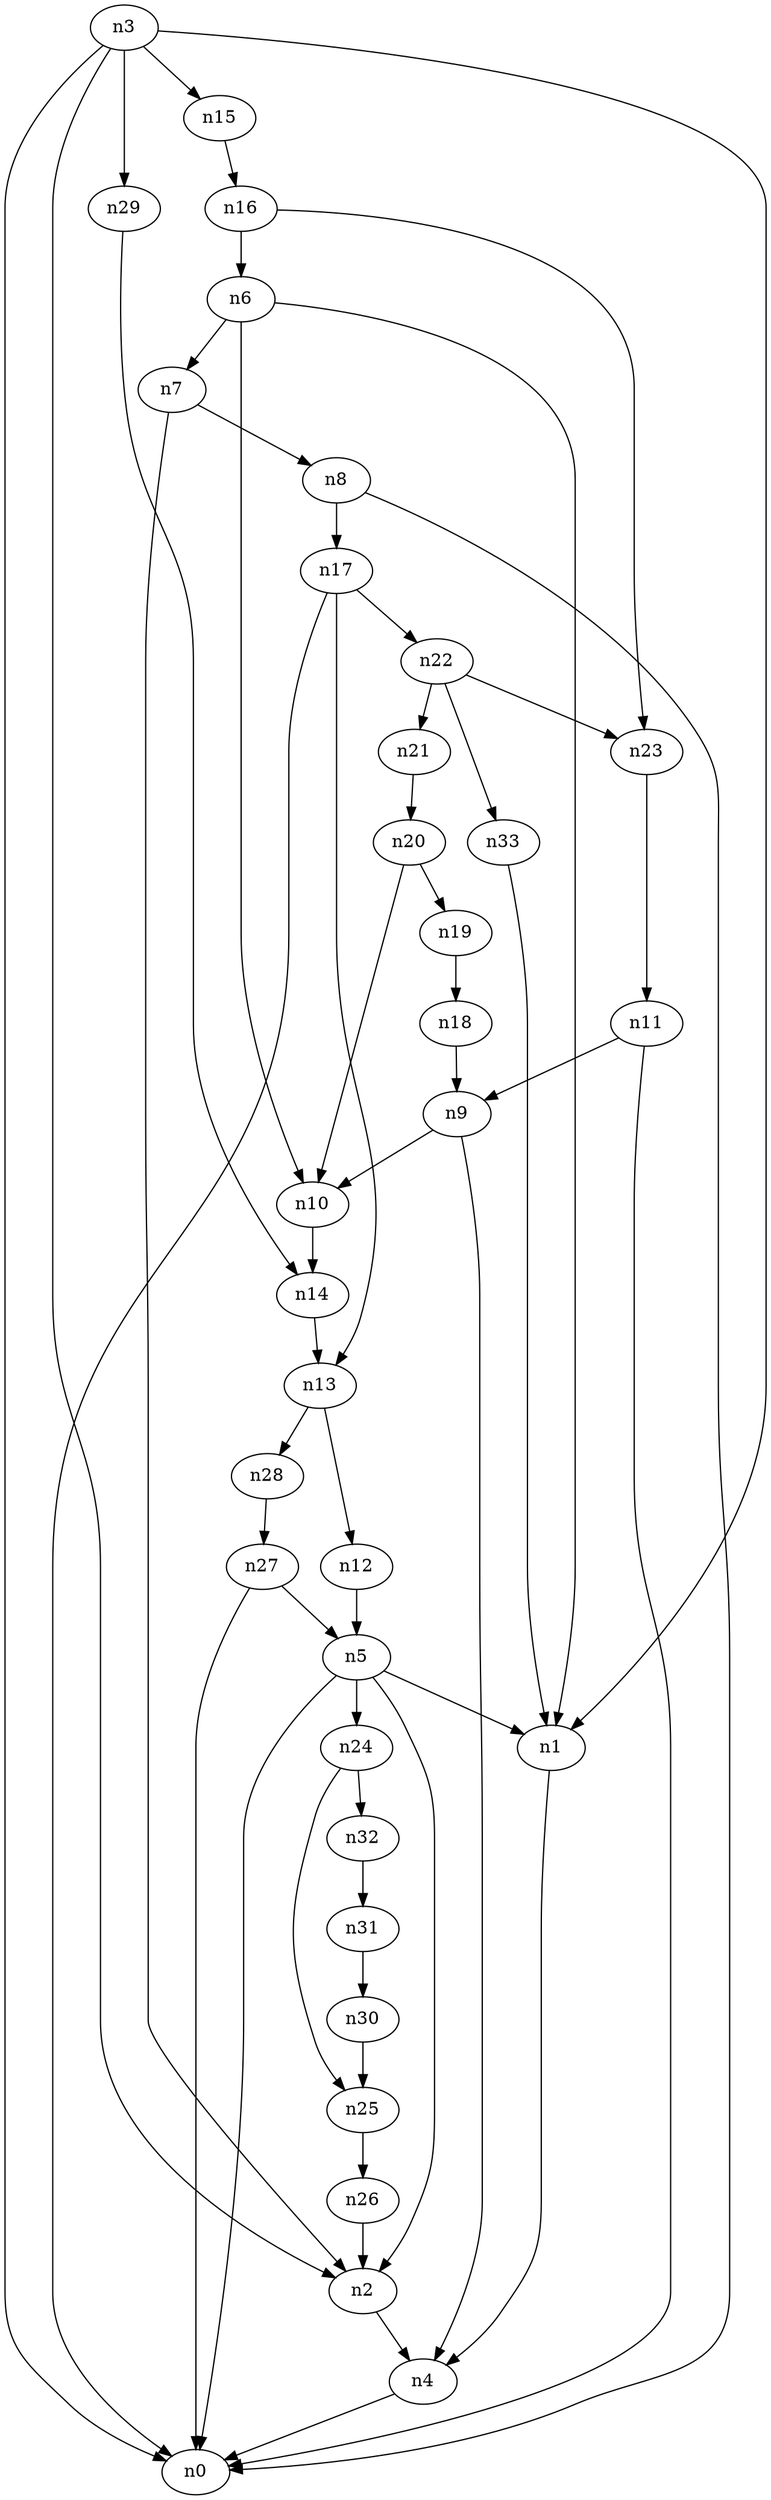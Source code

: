 digraph G {
	n1 -> n4	 [_graphml_id=e4];
	n2 -> n4	 [_graphml_id=e7];
	n3 -> n0	 [_graphml_id=e0];
	n3 -> n1	 [_graphml_id=e3];
	n3 -> n2	 [_graphml_id=e6];
	n3 -> n15	 [_graphml_id=e23];
	n3 -> n29	 [_graphml_id=e46];
	n4 -> n0	 [_graphml_id=e1];
	n5 -> n0	 [_graphml_id=e2];
	n5 -> n1	 [_graphml_id=e5];
	n5 -> n2	 [_graphml_id=e8];
	n5 -> n24	 [_graphml_id=e39];
	n6 -> n1	 [_graphml_id=e9];
	n6 -> n7	 [_graphml_id=e10];
	n6 -> n10	 [_graphml_id=e15];
	n7 -> n2	 [_graphml_id=e18];
	n7 -> n8	 [_graphml_id=e11];
	n8 -> n0	 [_graphml_id=e12];
	n8 -> n17	 [_graphml_id=e28];
	n9 -> n4	 [_graphml_id=e13];
	n9 -> n10	 [_graphml_id=e14];
	n10 -> n14	 [_graphml_id=e22];
	n11 -> n0	 [_graphml_id=e16];
	n11 -> n9	 [_graphml_id=e17];
	n12 -> n5	 [_graphml_id=e19];
	n13 -> n12	 [_graphml_id=e20];
	n13 -> n28	 [_graphml_id=e45];
	n14 -> n13	 [_graphml_id=e21];
	n15 -> n16	 [_graphml_id=e24];
	n16 -> n6	 [_graphml_id=e25];
	n16 -> n23	 [_graphml_id=e37];
	n17 -> n0	 [_graphml_id=e27];
	n17 -> n13	 [_graphml_id=e26];
	n17 -> n22	 [_graphml_id=e35];
	n18 -> n9	 [_graphml_id=e29];
	n19 -> n18	 [_graphml_id=e30];
	n20 -> n10	 [_graphml_id=e32];
	n20 -> n19	 [_graphml_id=e31];
	n21 -> n20	 [_graphml_id=e33];
	n22 -> n21	 [_graphml_id=e34];
	n22 -> n23	 [_graphml_id=e38];
	n22 -> n33	 [_graphml_id=e53];
	n23 -> n11	 [_graphml_id=e36];
	n24 -> n25	 [_graphml_id=e40];
	n24 -> n32	 [_graphml_id=e52];
	n25 -> n26	 [_graphml_id=e41];
	n26 -> n2	 [_graphml_id=e42];
	n27 -> n0	 [_graphml_id=e48];
	n27 -> n5	 [_graphml_id=e43];
	n28 -> n27	 [_graphml_id=e44];
	n29 -> n14	 [_graphml_id=e47];
	n30 -> n25	 [_graphml_id=e49];
	n31 -> n30	 [_graphml_id=e50];
	n32 -> n31	 [_graphml_id=e51];
	n33 -> n1	 [_graphml_id=e54];
}
